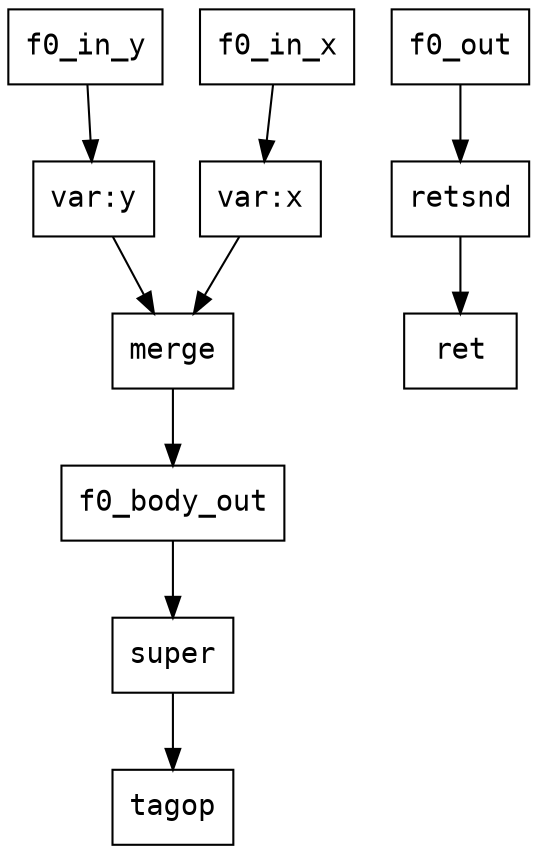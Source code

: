 digraph Dataflow {
  node [shape=record, fontname="Courier"];
  f0 [label="super"];
  "f0_tagop" [label="tagop"];
  f0 -> "f0_tagop";
  "f0_body_elem0_out" [label="var:y"];
  "f0_in_y" -> "f0_body_elem0_out";
  "f0_body_elem1_out" [label="var:x"];
  "f0_in_x" -> "f0_body_elem1_out";
  "f0_body_merge" [label="merge"];
  "f0_body_elem0_out" -> "f0_body_merge";
  "f0_body_elem1_out" -> "f0_body_merge";
  "f0_body_merge" -> "f0_body_out";
  "f0_body_out" -> f0;
  "f0_retsnd" [label="retsnd"];
  "f0_out" -> "f0_retsnd";
  "f0_ret" [label="ret"];
  "f0_retsnd" -> "f0_ret";
}
